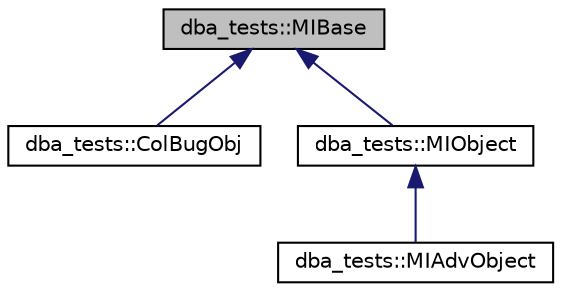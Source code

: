 digraph "dba_tests::MIBase"
{
  edge [fontname="Helvetica",fontsize="10",labelfontname="Helvetica",labelfontsize="10"];
  node [fontname="Helvetica",fontsize="10",shape=record];
  Node1 [label="dba_tests::MIBase",height=0.2,width=0.4,color="black", fillcolor="grey75", style="filled" fontcolor="black"];
  Node1 -> Node2 [dir="back",color="midnightblue",fontsize="10",style="solid",fontname="Helvetica"];
  Node2 [label="dba_tests::ColBugObj",height=0.2,width=0.4,color="black", fillcolor="white", style="filled",URL="$classdba__tests_1_1_col_bug_obj.html"];
  Node1 -> Node3 [dir="back",color="midnightblue",fontsize="10",style="solid",fontname="Helvetica"];
  Node3 [label="dba_tests::MIObject",height=0.2,width=0.4,color="black", fillcolor="white", style="filled",URL="$classdba__tests_1_1_m_i_object.html"];
  Node3 -> Node4 [dir="back",color="midnightblue",fontsize="10",style="solid",fontname="Helvetica"];
  Node4 [label="dba_tests::MIAdvObject",height=0.2,width=0.4,color="black", fillcolor="white", style="filled",URL="$classdba__tests_1_1_m_i_adv_object.html"];
}
